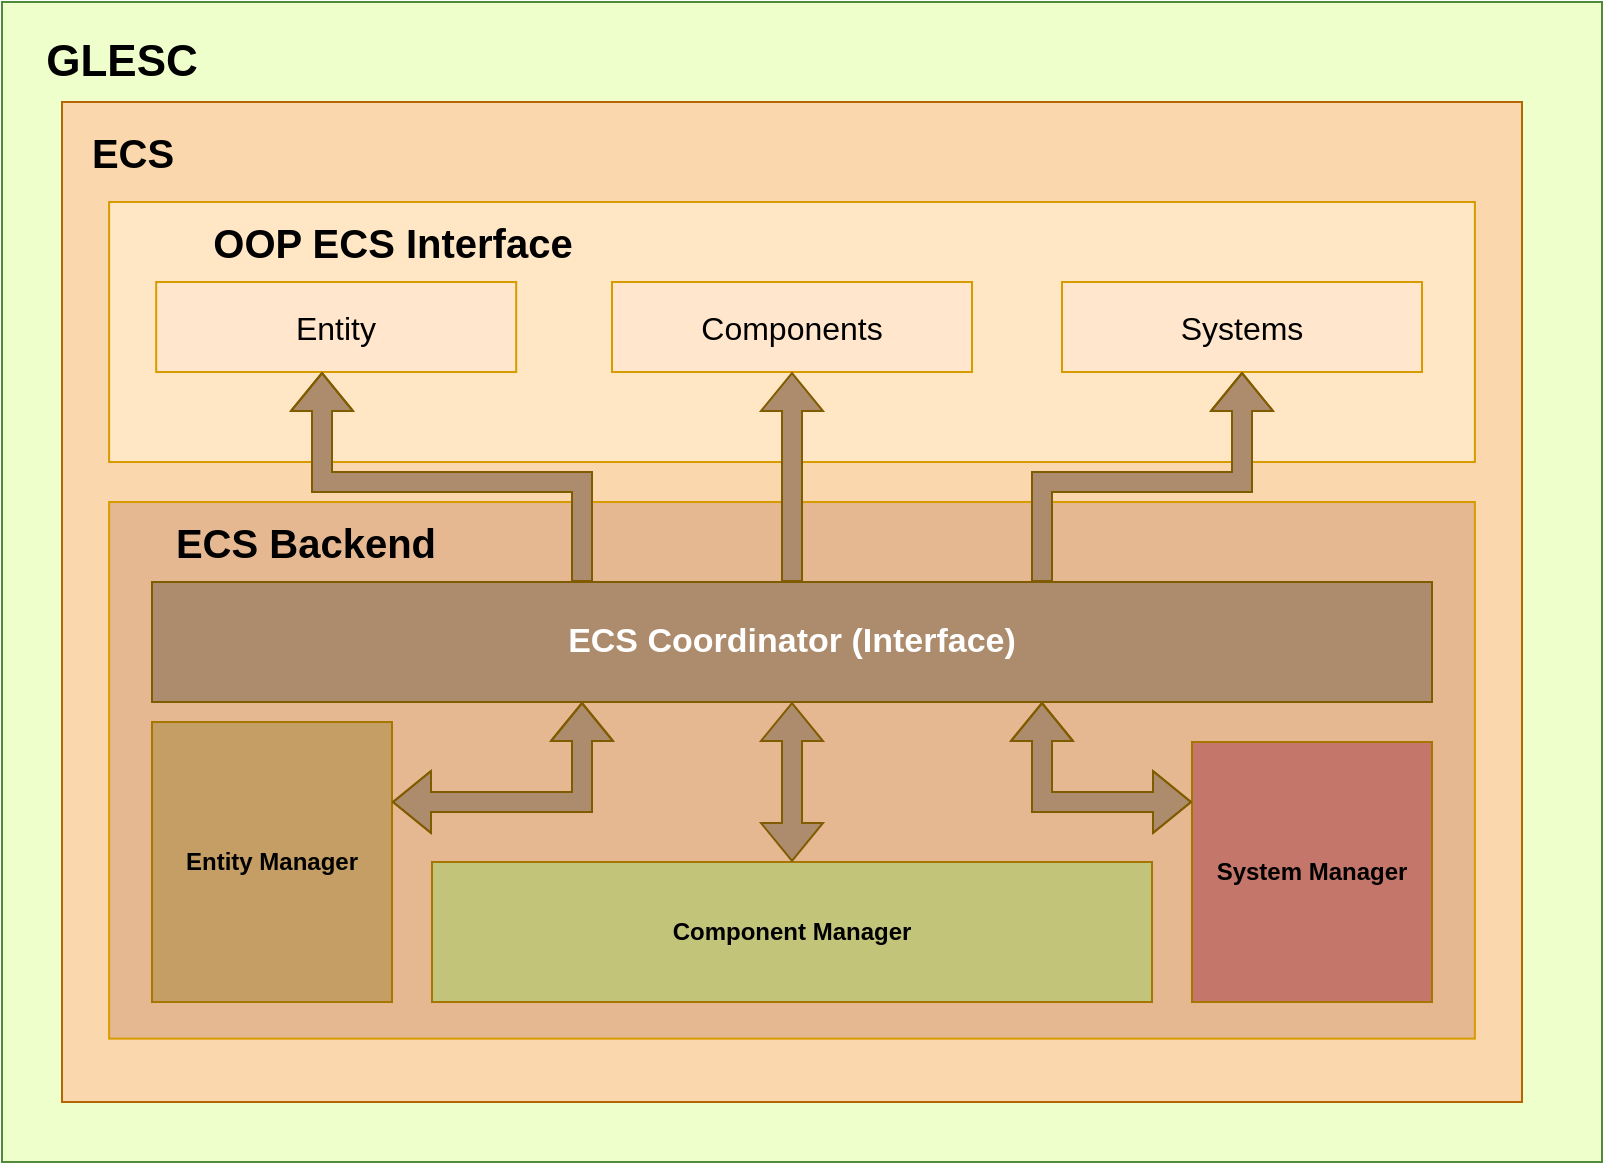 <mxfile version="24.5.3" type="device">
  <diagram name="Página-1" id="2lp4uydA60VJKY2f_2jK">
    <mxGraphModel dx="2210" dy="832" grid="1" gridSize="10" guides="1" tooltips="1" connect="1" arrows="1" fold="1" page="1" pageScale="1" pageWidth="827" pageHeight="1169" background="none" math="0" shadow="0">
      <root>
        <mxCell id="0" />
        <mxCell id="1" parent="0" />
        <mxCell id="lonjhoGg8wPurpXXjPY--60" value="" style="rounded=0;whiteSpace=wrap;html=1;fillColor=#efffcc;strokeColor=#528a3c;shadow=0;glass=0;container=0;" parent="1" vertex="1">
          <mxGeometry x="-20" y="400" width="800" height="580" as="geometry" />
        </mxCell>
        <mxCell id="lonjhoGg8wPurpXXjPY--61" value="GLESC" style="text;html=1;strokeColor=none;fillColor=none;align=center;verticalAlign=middle;whiteSpace=wrap;rounded=0;fontStyle=1;fontSize=22;shadow=0;glass=0;container=0;" parent="1" vertex="1">
          <mxGeometry x="-10" y="410" width="100" height="40" as="geometry" />
        </mxCell>
        <mxCell id="lonjhoGg8wPurpXXjPY--7" value="" style="rounded=0;whiteSpace=wrap;html=1;strokeColor=#b46504;fillColor=#fad7ac;strokeWidth=1;shadow=0;glass=0;container=0;" parent="1" vertex="1">
          <mxGeometry x="10" y="450" width="730" height="500" as="geometry" />
        </mxCell>
        <mxCell id="lonjhoGg8wPurpXXjPY--6" value="ECS" style="text;html=1;strokeColor=none;fillColor=none;align=center;verticalAlign=middle;whiteSpace=wrap;rounded=0;fontStyle=1;fontSize=20;shadow=0;glass=0;container=0;" parent="1" vertex="1">
          <mxGeometry x="10" y="450" width="70.65" height="50" as="geometry" />
        </mxCell>
        <mxCell id="15" value="" style="rounded=0;whiteSpace=wrap;html=1;strokeColor=#d79b00;fillColor=#FFE6C4;fillStyle=auto;strokeWidth=1;shadow=0;glass=0;container=0;" parent="1" vertex="1">
          <mxGeometry x="33.55" y="500" width="682.9" height="130" as="geometry" />
        </mxCell>
        <mxCell id="52" value="" style="rounded=0;whiteSpace=wrap;html=1;strokeColor=#d79b00;fillColor=#E6B891;fontColor=default;fillStyle=auto;strokeWidth=1;shadow=0;glass=0;container=0;" parent="1" vertex="1">
          <mxGeometry x="33.55" y="650" width="682.9" height="268.31" as="geometry" />
        </mxCell>
        <mxCell id="22" value="Systems" style="rounded=0;whiteSpace=wrap;html=1;fillColor=#ffe6cc;strokeColor=#d79b00;shadow=0;glass=0;container=0;fontSize=16;" parent="1" vertex="1">
          <mxGeometry x="510" y="540" width="180" height="45" as="geometry" />
        </mxCell>
        <mxCell id="20" value="Entity" style="rounded=0;whiteSpace=wrap;html=1;fillColor=#ffe6cc;strokeColor=#d79b00;shadow=0;glass=0;container=0;fontSize=16;" parent="1" vertex="1">
          <mxGeometry x="57.1" y="540" width="180" height="45" as="geometry" />
        </mxCell>
        <mxCell id="51" value="Components" style="rounded=0;whiteSpace=wrap;html=1;fillColor=#ffe6cc;strokeColor=#d79b00;shadow=0;glass=0;container=0;fontSize=16;" parent="1" vertex="1">
          <mxGeometry x="285" y="540" width="180" height="45" as="geometry" />
        </mxCell>
        <mxCell id="zg5pfD2hLXmvaDfo4pV3-67" value="Entity Manager" style="rounded=0;whiteSpace=wrap;html=1;fontStyle=1;fontSize=12;shadow=0;glass=0;fillStyle=auto;strokeColor=#A67700;strokeWidth=1;align=center;verticalAlign=middle;fontFamily=Helvetica;fontColor=default;fillColor=#C49E64;" vertex="1" parent="1">
          <mxGeometry x="55" y="760" width="120" height="140" as="geometry" />
        </mxCell>
        <mxCell id="zg5pfD2hLXmvaDfo4pV3-68" value="Component Manager" style="rounded=0;whiteSpace=wrap;html=1;fontStyle=1;fontSize=12;shadow=0;glass=0;fillStyle=auto;strokeColor=#A67700;strokeWidth=1;align=center;verticalAlign=middle;fontFamily=Helvetica;fontColor=default;fillColor=#C2C47A;" vertex="1" parent="1">
          <mxGeometry x="195" y="830" width="360" height="70" as="geometry" />
        </mxCell>
        <mxCell id="zg5pfD2hLXmvaDfo4pV3-69" value="System Manager" style="rounded=0;whiteSpace=wrap;html=1;fontStyle=1;fontSize=12;shadow=0;glass=0;fillStyle=auto;strokeColor=#A67700;strokeWidth=1;align=center;verticalAlign=middle;fontFamily=Helvetica;fontColor=default;fillColor=#C4766A;" vertex="1" parent="1">
          <mxGeometry x="575" y="770" width="120" height="130" as="geometry" />
        </mxCell>
        <mxCell id="zg5pfD2hLXmvaDfo4pV3-70" value="&lt;font color=&quot;#ffffff&quot; style=&quot;font-size: 17px;&quot;&gt;ECS Coordinator (Interface)&lt;/font&gt;" style="rounded=0;whiteSpace=wrap;html=1;fontStyle=1;fontSize=17;shadow=0;glass=0;fillStyle=auto;strokeColor=#805C00;strokeWidth=1;align=center;verticalAlign=middle;fontFamily=Helvetica;fontColor=default;labelBackgroundColor=none;fillColor=#AD8B6D;" vertex="1" parent="1">
          <mxGeometry x="55" y="690" width="640" height="60" as="geometry" />
        </mxCell>
        <mxCell id="zg5pfD2hLXmvaDfo4pV3-71" value="" style="shape=flexArrow;endArrow=classic;startArrow=classic;html=1;rounded=0;fillColor=#AD8B6D;strokeColor=#805C00;shadow=0;glass=0;fillStyle=auto;strokeWidth=1;align=center;verticalAlign=middle;fontFamily=Helvetica;fontSize=12;fontColor=default;edgeStyle=orthogonalEdgeStyle;" edge="1" parent="1" source="zg5pfD2hLXmvaDfo4pV3-68" target="zg5pfD2hLXmvaDfo4pV3-70">
          <mxGeometry width="100" height="100" relative="1" as="geometry">
            <mxPoint x="369.71" y="830" as="sourcePoint" />
            <mxPoint x="369.71" y="750" as="targetPoint" />
          </mxGeometry>
        </mxCell>
        <mxCell id="zg5pfD2hLXmvaDfo4pV3-72" value="" style="shape=flexArrow;endArrow=classic;startArrow=classic;html=1;rounded=0;fillColor=#AD8B6D;strokeColor=#805C00;shadow=0;glass=0;fillStyle=auto;strokeWidth=1;align=center;verticalAlign=middle;fontFamily=Helvetica;fontSize=12;fontColor=default;edgeStyle=orthogonalEdgeStyle;" edge="1" parent="1" source="zg5pfD2hLXmvaDfo4pV3-67" target="zg5pfD2hLXmvaDfo4pV3-70">
          <mxGeometry width="100" height="100" relative="1" as="geometry">
            <mxPoint x="170" y="800" as="sourcePoint" />
            <mxPoint x="220" y="750" as="targetPoint" />
            <Array as="points">
              <mxPoint x="270" y="800" />
            </Array>
          </mxGeometry>
        </mxCell>
        <mxCell id="zg5pfD2hLXmvaDfo4pV3-73" value="" style="shape=flexArrow;endArrow=classic;startArrow=classic;html=1;rounded=0;fillColor=#AD8B6D;strokeColor=#805C00;shadow=0;glass=0;fillStyle=auto;strokeWidth=1;align=center;verticalAlign=middle;fontFamily=Helvetica;fontSize=12;fontColor=default;labelBackgroundColor=none;edgeStyle=orthogonalEdgeStyle;" edge="1" parent="1" source="zg5pfD2hLXmvaDfo4pV3-69" target="zg5pfD2hLXmvaDfo4pV3-70">
          <mxGeometry width="100" height="100" relative="1" as="geometry">
            <mxPoint x="570" y="800" as="sourcePoint" />
            <mxPoint x="520" y="750" as="targetPoint" />
            <Array as="points">
              <mxPoint x="500" y="800" />
            </Array>
          </mxGeometry>
        </mxCell>
        <mxCell id="50" value="&lt;font style=&quot;font-size: 20px;&quot;&gt;OOP ECS Interface&lt;/font&gt;" style="text;html=1;strokeColor=none;fillColor=none;align=center;verticalAlign=middle;whiteSpace=wrap;rounded=0;fontStyle=1;fontSize=20;shadow=0;glass=0;fontColor=#000000;container=0;" parent="1" vertex="1">
          <mxGeometry x="33.55" y="500" width="282.58" height="40" as="geometry" />
        </mxCell>
        <mxCell id="zg5pfD2hLXmvaDfo4pV3-75" value="" style="shape=flexArrow;endArrow=classic;html=1;rounded=0;shadow=0;glass=0;fillStyle=auto;strokeColor=#805C00;strokeWidth=1;align=center;verticalAlign=middle;fontFamily=Helvetica;fontSize=17;fontColor=default;fontStyle=1;labelBackgroundColor=none;fillColor=#AD8B6D;edgeStyle=orthogonalEdgeStyle;" edge="1" parent="1" source="zg5pfD2hLXmvaDfo4pV3-70" target="51">
          <mxGeometry width="50" height="50" relative="1" as="geometry">
            <mxPoint x="373.81" y="690" as="sourcePoint" />
            <mxPoint x="373.81" y="630" as="targetPoint" />
          </mxGeometry>
        </mxCell>
        <mxCell id="zg5pfD2hLXmvaDfo4pV3-76" value="" style="shape=flexArrow;endArrow=classic;html=1;rounded=0;shadow=0;glass=0;fillStyle=auto;strokeColor=#805C00;strokeWidth=1;align=center;verticalAlign=middle;fontFamily=Helvetica;fontSize=17;fontColor=default;fontStyle=1;labelBackgroundColor=none;fillColor=#AD8B6D;edgeStyle=orthogonalEdgeStyle;" edge="1" parent="1" source="zg5pfD2hLXmvaDfo4pV3-70" target="22">
          <mxGeometry width="50" height="50" relative="1" as="geometry">
            <mxPoint x="463.3" y="670" as="sourcePoint" />
            <mxPoint x="531.6" y="610" as="targetPoint" />
            <Array as="points">
              <mxPoint x="500" y="640" />
              <mxPoint x="600" y="640" />
            </Array>
          </mxGeometry>
        </mxCell>
        <mxCell id="zg5pfD2hLXmvaDfo4pV3-79" value="" style="shape=flexArrow;endArrow=classic;html=1;rounded=0;shadow=0;glass=0;fillStyle=auto;strokeColor=#805C00;strokeWidth=1;align=center;verticalAlign=middle;fontFamily=Helvetica;fontSize=17;fontColor=default;fontStyle=1;labelBackgroundColor=none;fillColor=#AD8B6D;edgeStyle=orthogonalEdgeStyle;" edge="1" parent="1" source="zg5pfD2hLXmvaDfo4pV3-70" target="20">
          <mxGeometry width="50" height="50" relative="1" as="geometry">
            <mxPoint x="290" y="690" as="sourcePoint" />
            <mxPoint x="186.69" y="630" as="targetPoint" />
            <Array as="points">
              <mxPoint x="270" y="640" />
              <mxPoint x="140" y="640" />
            </Array>
          </mxGeometry>
        </mxCell>
        <mxCell id="zg5pfD2hLXmvaDfo4pV3-80" value="&lt;font style=&quot;font-size: 20px;&quot;&gt;ECS Backend&lt;/font&gt;" style="text;html=1;strokeColor=none;fillColor=none;align=center;verticalAlign=middle;whiteSpace=wrap;rounded=0;fontStyle=1;fontSize=20;shadow=0;glass=0;fontColor=#000000;container=0;" vertex="1" parent="1">
          <mxGeometry x="33.55" y="650" width="196.45" height="40" as="geometry" />
        </mxCell>
      </root>
    </mxGraphModel>
  </diagram>
</mxfile>
